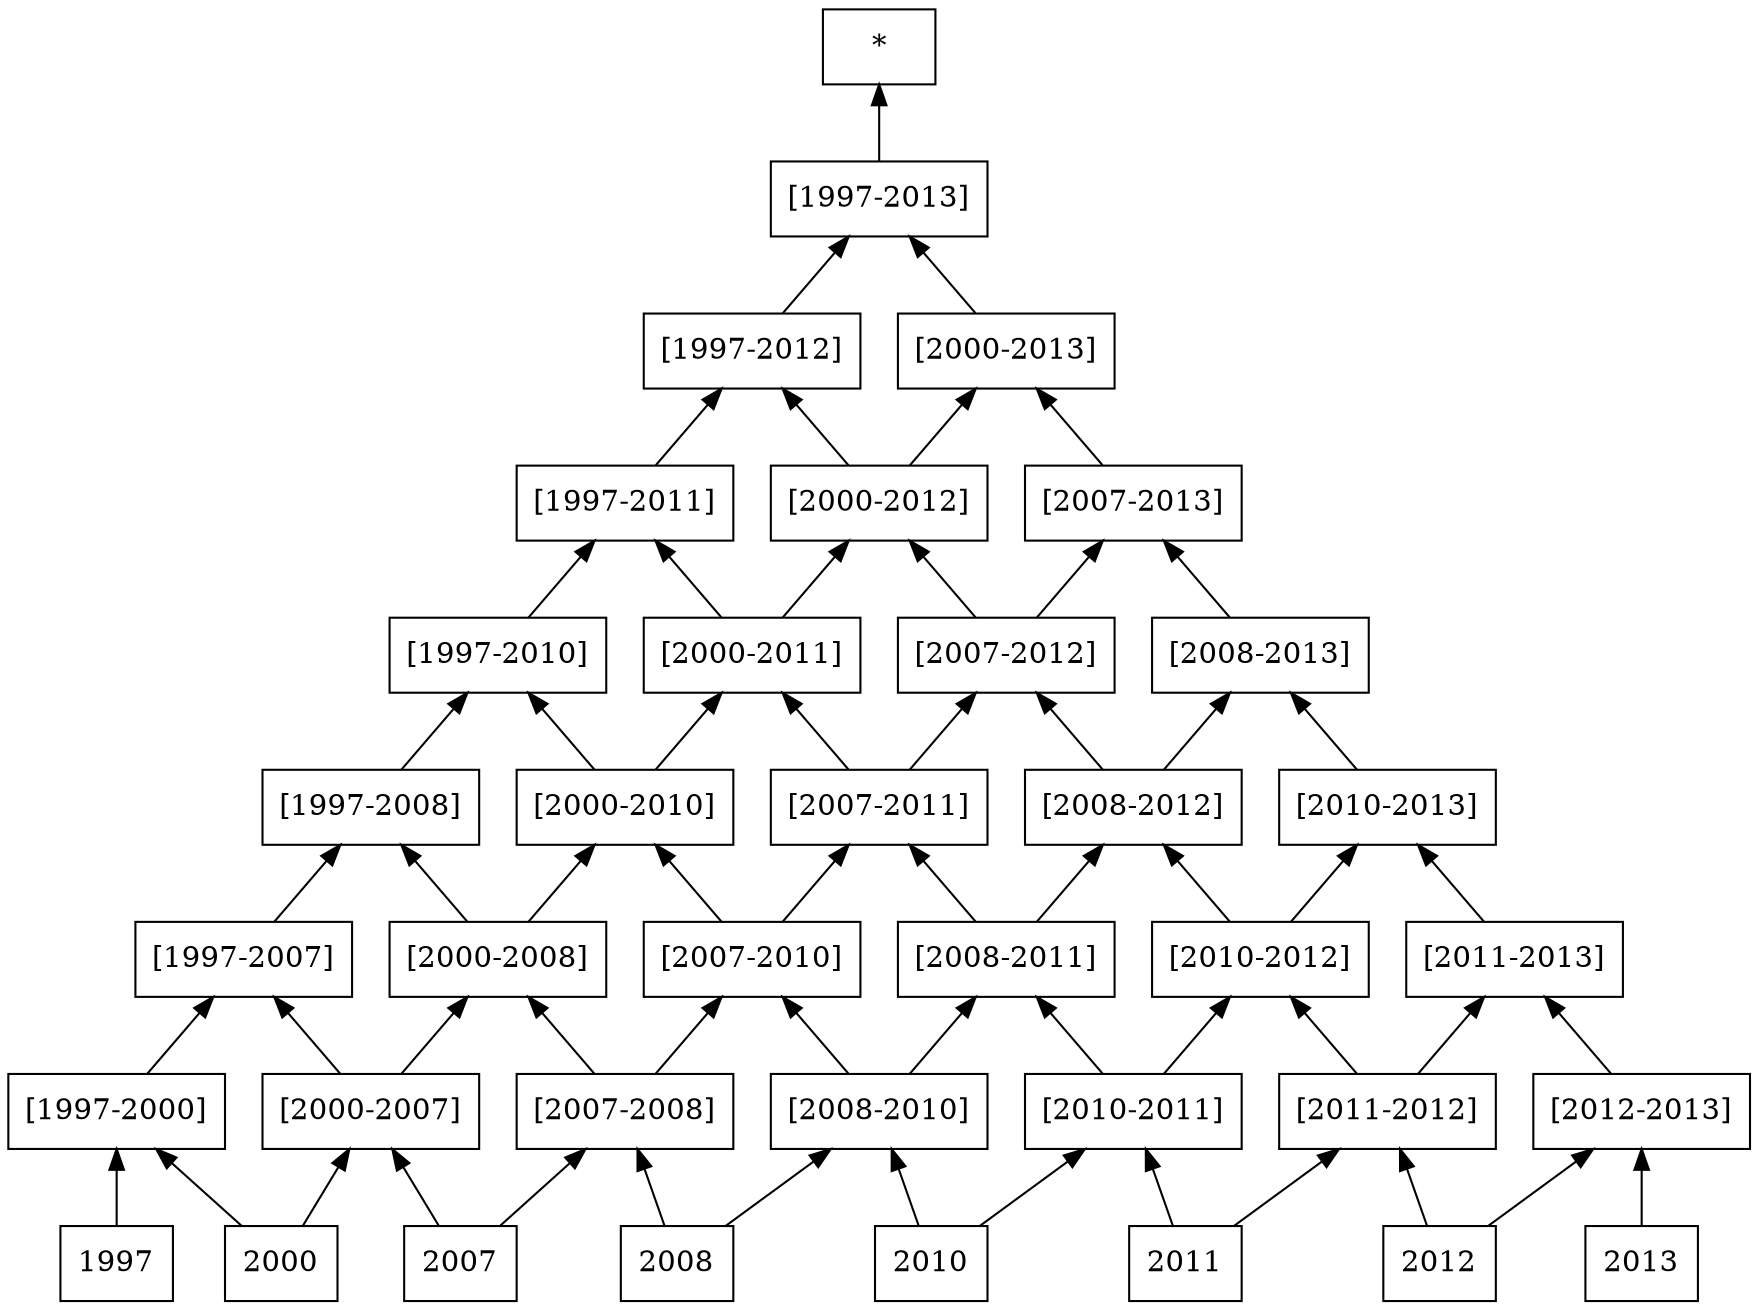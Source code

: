 digraph G { 
 rankdir=BT; 
 subgraph ba { 
1 [shape=record,label="{1997}"]; 
2 [shape=record,label="{2000}"]; 
3 [shape=record,label="{2007}"]; 
4 [shape=record,label="{2008}"]; 
5 [shape=record,label="{2010}"]; 
6 [shape=record,label="{2011}"]; 
7 [shape=record,label="{2012}"]; 
8 [shape=record,label="{2013}"]; 
9 [shape=record,label="{[1997-2000]}"];
10 [shape=record,label="{[2000-2007]}"];
11 [shape=record,label="{[2007-2008]}"];
12 [shape=record,label="{[2008-2010]}"];
13 [shape=record,label="{[2010-2011]}"];
14 [shape=record,label="{[2011-2012]}"];
15 [shape=record,label="{[2012-2013]}"];
1 -> 9
2 -> 9
2 -> 10
3 -> 10
3 -> 11
4 -> 11
4 -> 12
5 -> 12
5 -> 13
6 -> 13
6 -> 14
7 -> 14
7 -> 15
8 -> 15
16 [shape=record,label="{[1997-2007]}"];
17 [shape=record,label="{[2000-2008]}"];
18 [shape=record,label="{[2007-2010]}"];
19 [shape=record,label="{[2008-2011]}"];
20 [shape=record,label="{[2010-2012]}"];
21 [shape=record,label="{[2011-2013]}"];
9 -> 16
10 -> 16
10 -> 17
11 -> 17
11 -> 18
12 -> 18
12 -> 19
13 -> 19
13 -> 20
14 -> 20
14 -> 21
15 -> 21
22 [shape=record,label="{[1997-2008]}"];
23 [shape=record,label="{[2000-2010]}"];
24 [shape=record,label="{[2007-2011]}"];
25 [shape=record,label="{[2008-2012]}"];
26 [shape=record,label="{[2010-2013]}"];
16 -> 22
17 -> 22
17 -> 23
18 -> 23
18 -> 24
19 -> 24
19 -> 25
20 -> 25
20 -> 26
21 -> 26
27 [shape=record,label="{[1997-2010]}"];
28 [shape=record,label="{[2000-2011]}"];
29 [shape=record,label="{[2007-2012]}"];
30 [shape=record,label="{[2008-2013]}"];
22 -> 27
23 -> 27
23 -> 28
24 -> 28
24 -> 29
25 -> 29
25 -> 30
26 -> 30
31 [shape=record,label="{[1997-2011]}"];
32 [shape=record,label="{[2000-2012]}"];
33 [shape=record,label="{[2007-2013]}"];
27 -> 31
28 -> 31
28 -> 32
29 -> 32
29 -> 33
30 -> 33
34 [shape=record,label="{[1997-2012]}"];
35 [shape=record,label="{[2000-2013]}"];
31 -> 34
32 -> 34
32 -> 35
33 -> 35
36 [shape=record,label="{[1997-2013]}"];
34 -> 36
35 -> 36
37 [shape=record,label="{*}"];
36 -> 37}}